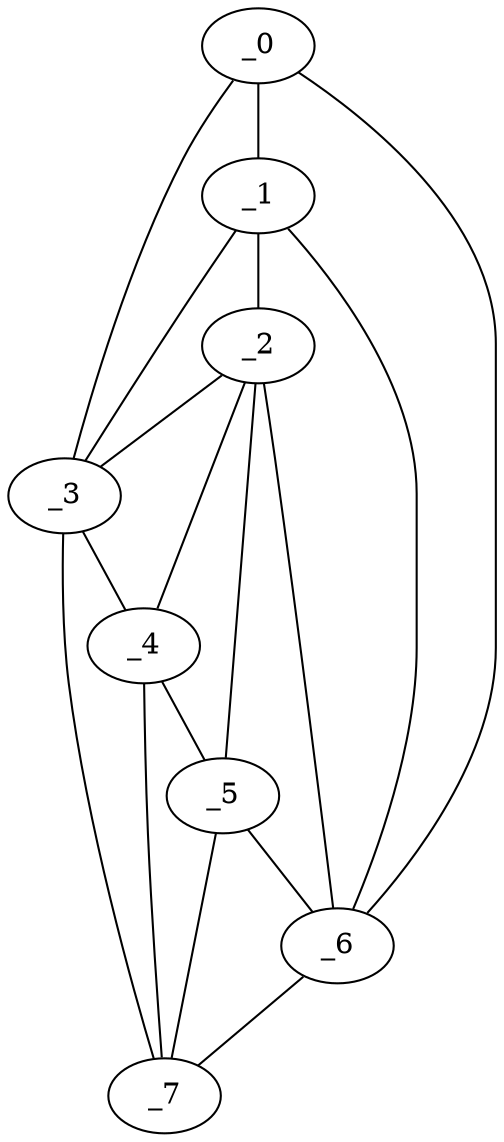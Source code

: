 graph "obj74__125.gxl" {
	_0	 [x=28,
		y=69];
	_1	 [x=33,
		y=66];
	_0 -- _1	 [valence=1];
	_3	 [x=88,
		y=7];
	_0 -- _3	 [valence=1];
	_6	 [x=103,
		y=51];
	_0 -- _6	 [valence=1];
	_2	 [x=57,
		y=53];
	_1 -- _2	 [valence=1];
	_1 -- _3	 [valence=2];
	_1 -- _6	 [valence=2];
	_2 -- _3	 [valence=2];
	_4	 [x=97,
		y=21];
	_2 -- _4	 [valence=2];
	_5	 [x=99,
		y=24];
	_2 -- _5	 [valence=1];
	_2 -- _6	 [valence=1];
	_3 -- _4	 [valence=1];
	_7	 [x=104,
		y=6];
	_3 -- _7	 [valence=1];
	_4 -- _5	 [valence=2];
	_4 -- _7	 [valence=1];
	_5 -- _6	 [valence=1];
	_5 -- _7	 [valence=2];
	_6 -- _7	 [valence=1];
}

